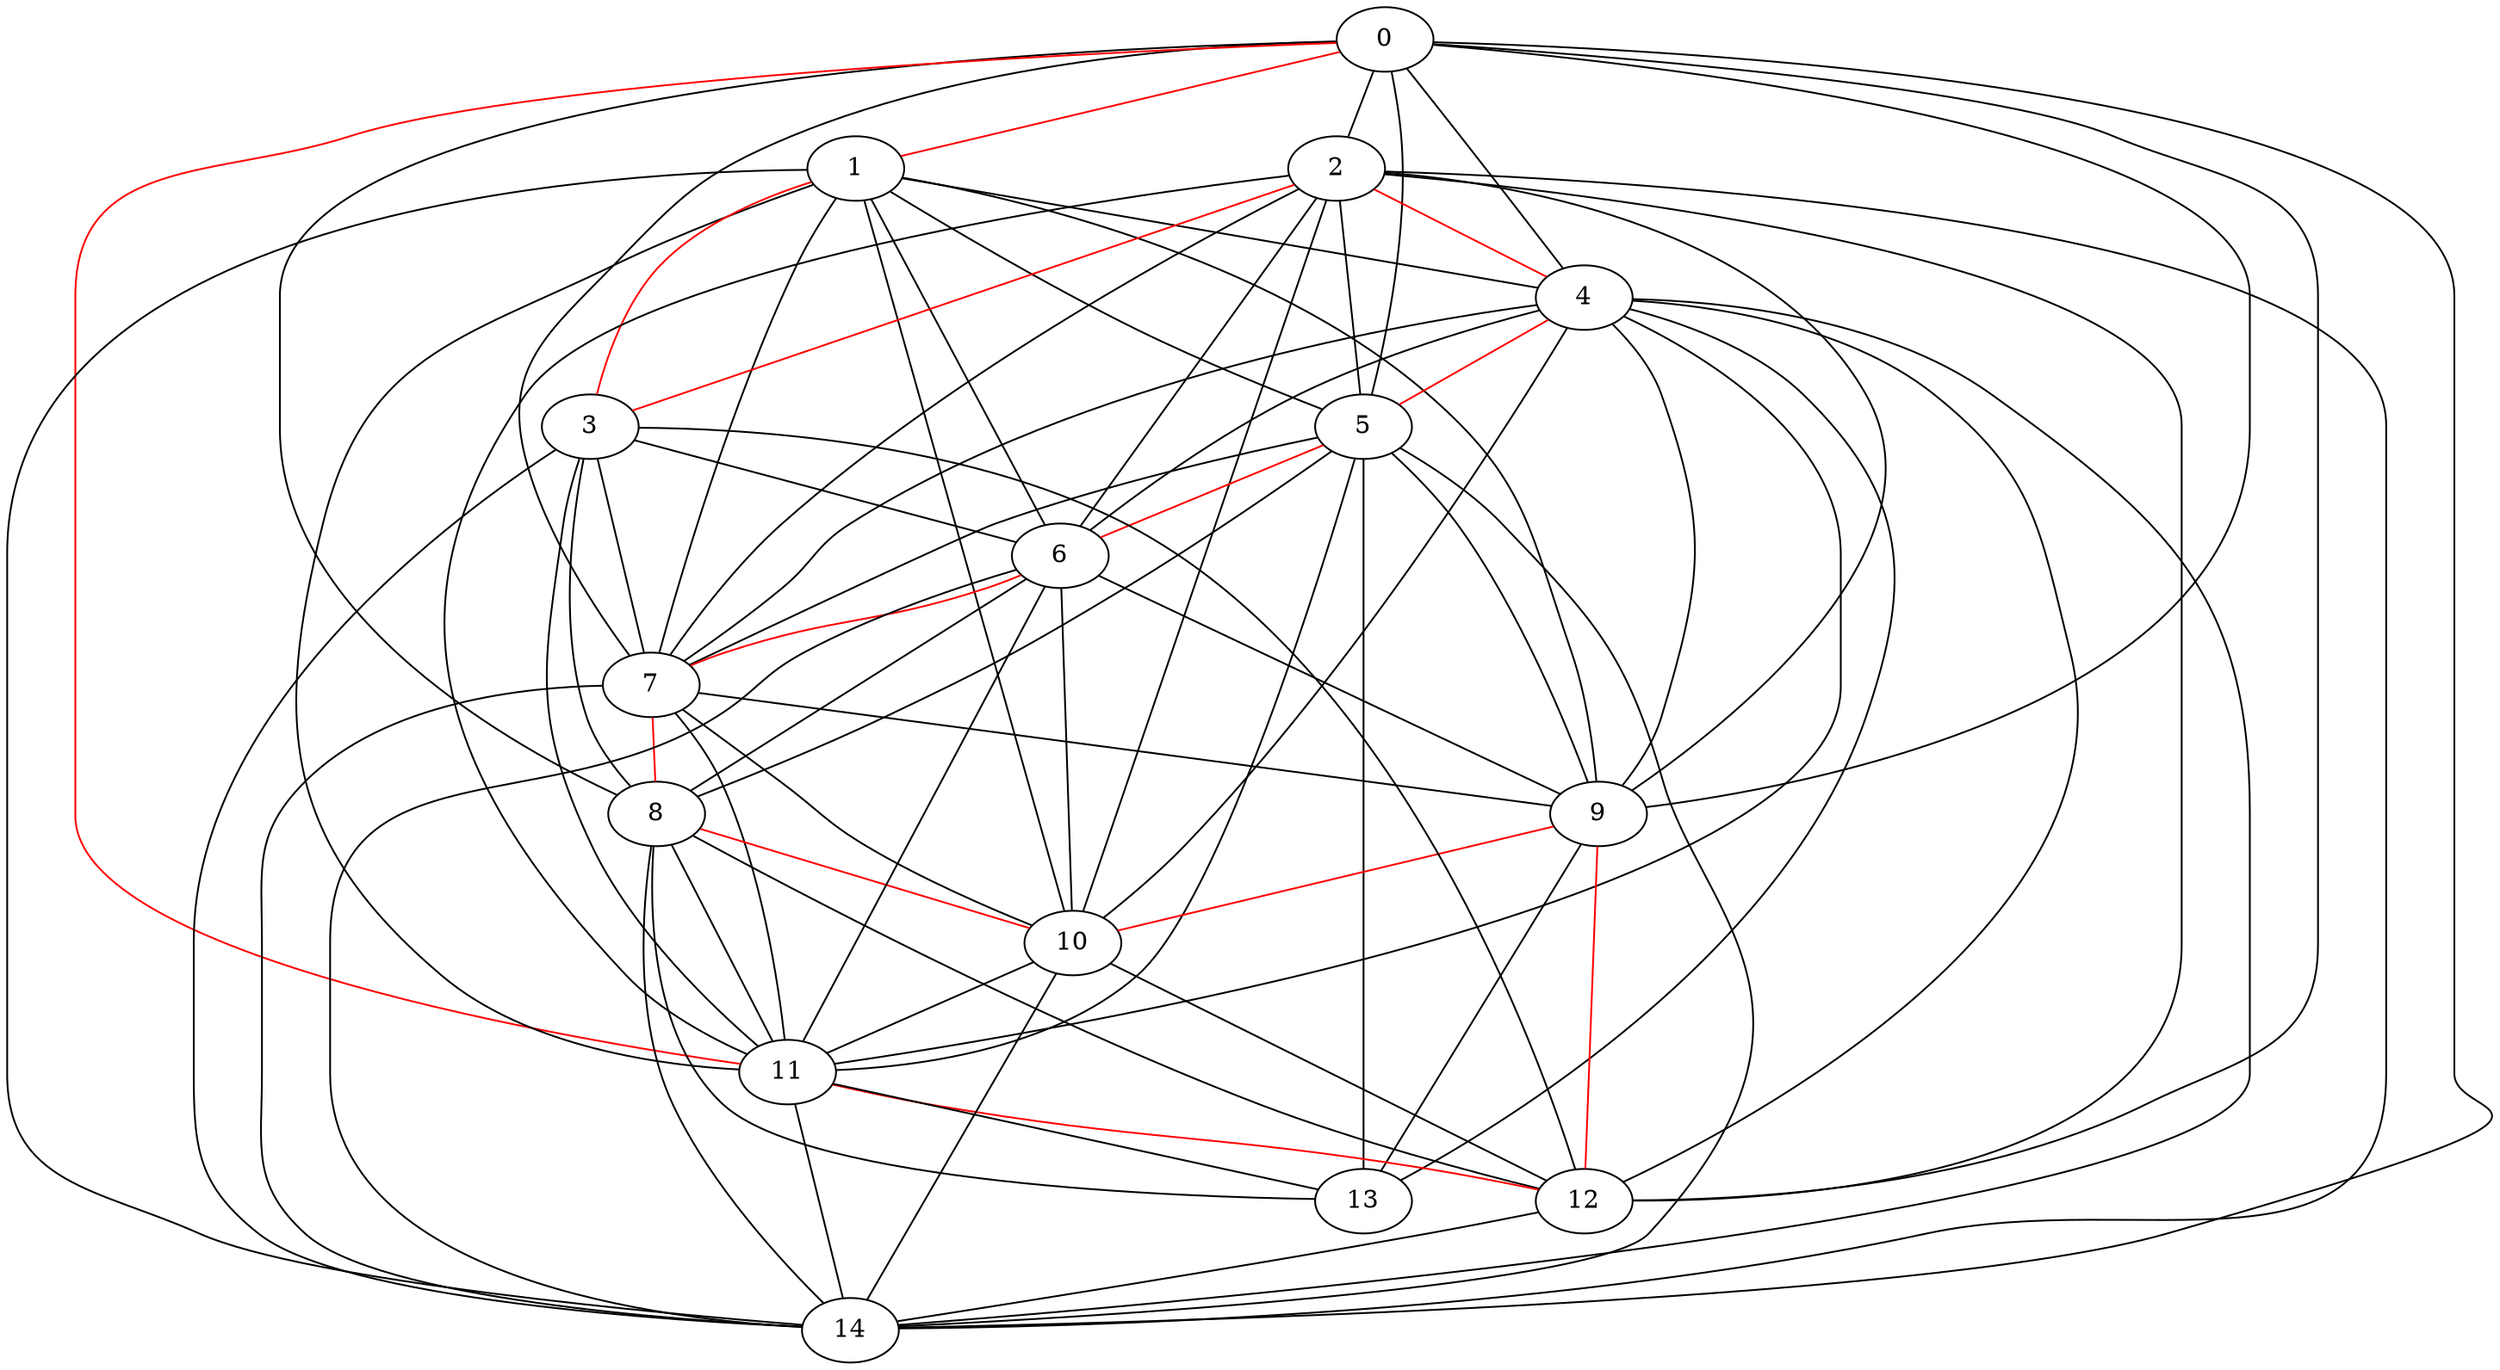 graph ham_graph2
 { 
0 -- 1  [color=red];
0 -- 2 ;
0 -- 4 ;
0 -- 5 ;
0 -- 7 ;
0 -- 8 ;
0 -- 9 ;
0 -- 11  [color=red];
0 -- 12 ;
0 -- 14 ;
1 -- 3  [color=red];
1 -- 4 ;
1 -- 5 ;
1 -- 6 ;
1 -- 7 ;
1 -- 9 ;
1 -- 10 ;
1 -- 11 ;
1 -- 14 ;
2 -- 3  [color=red];
2 -- 4  [color=red];
2 -- 5 ;
2 -- 6 ;
2 -- 7 ;
2 -- 9 ;
2 -- 10 ;
2 -- 11 ;
2 -- 12 ;
2 -- 14 ;
3 -- 6 ;
3 -- 7 ;
3 -- 8 ;
3 -- 11 ;
3 -- 12 ;
3 -- 14 ;
4 -- 5  [color=red];
4 -- 6 ;
4 -- 7 ;
4 -- 9 ;
4 -- 10 ;
4 -- 11 ;
4 -- 12 ;
4 -- 13 ;
4 -- 14 ;
5 -- 6  [color=red];
5 -- 7 ;
5 -- 8 ;
5 -- 9 ;
5 -- 11 ;
5 -- 13 ;
5 -- 14 ;
6 -- 7  [color=red];
6 -- 8 ;
6 -- 9 ;
6 -- 10 ;
6 -- 11 ;
6 -- 14 ;
7 -- 8  [color=red];
7 -- 9 ;
7 -- 10 ;
7 -- 11 ;
7 -- 14 ;
8 -- 10  [color=red];
8 -- 11 ;
8 -- 12 ;
8 -- 13 ;
8 -- 14 ;
9 -- 10  [color=red];
9 -- 12  [color=red];
9 -- 13 ;
10 -- 11 ;
10 -- 12 ;
10 -- 14 ;
11 -- 12  [color=red];
11 -- 13 ;
11 -- 14 ;
12 -- 14 ;
13
14

}